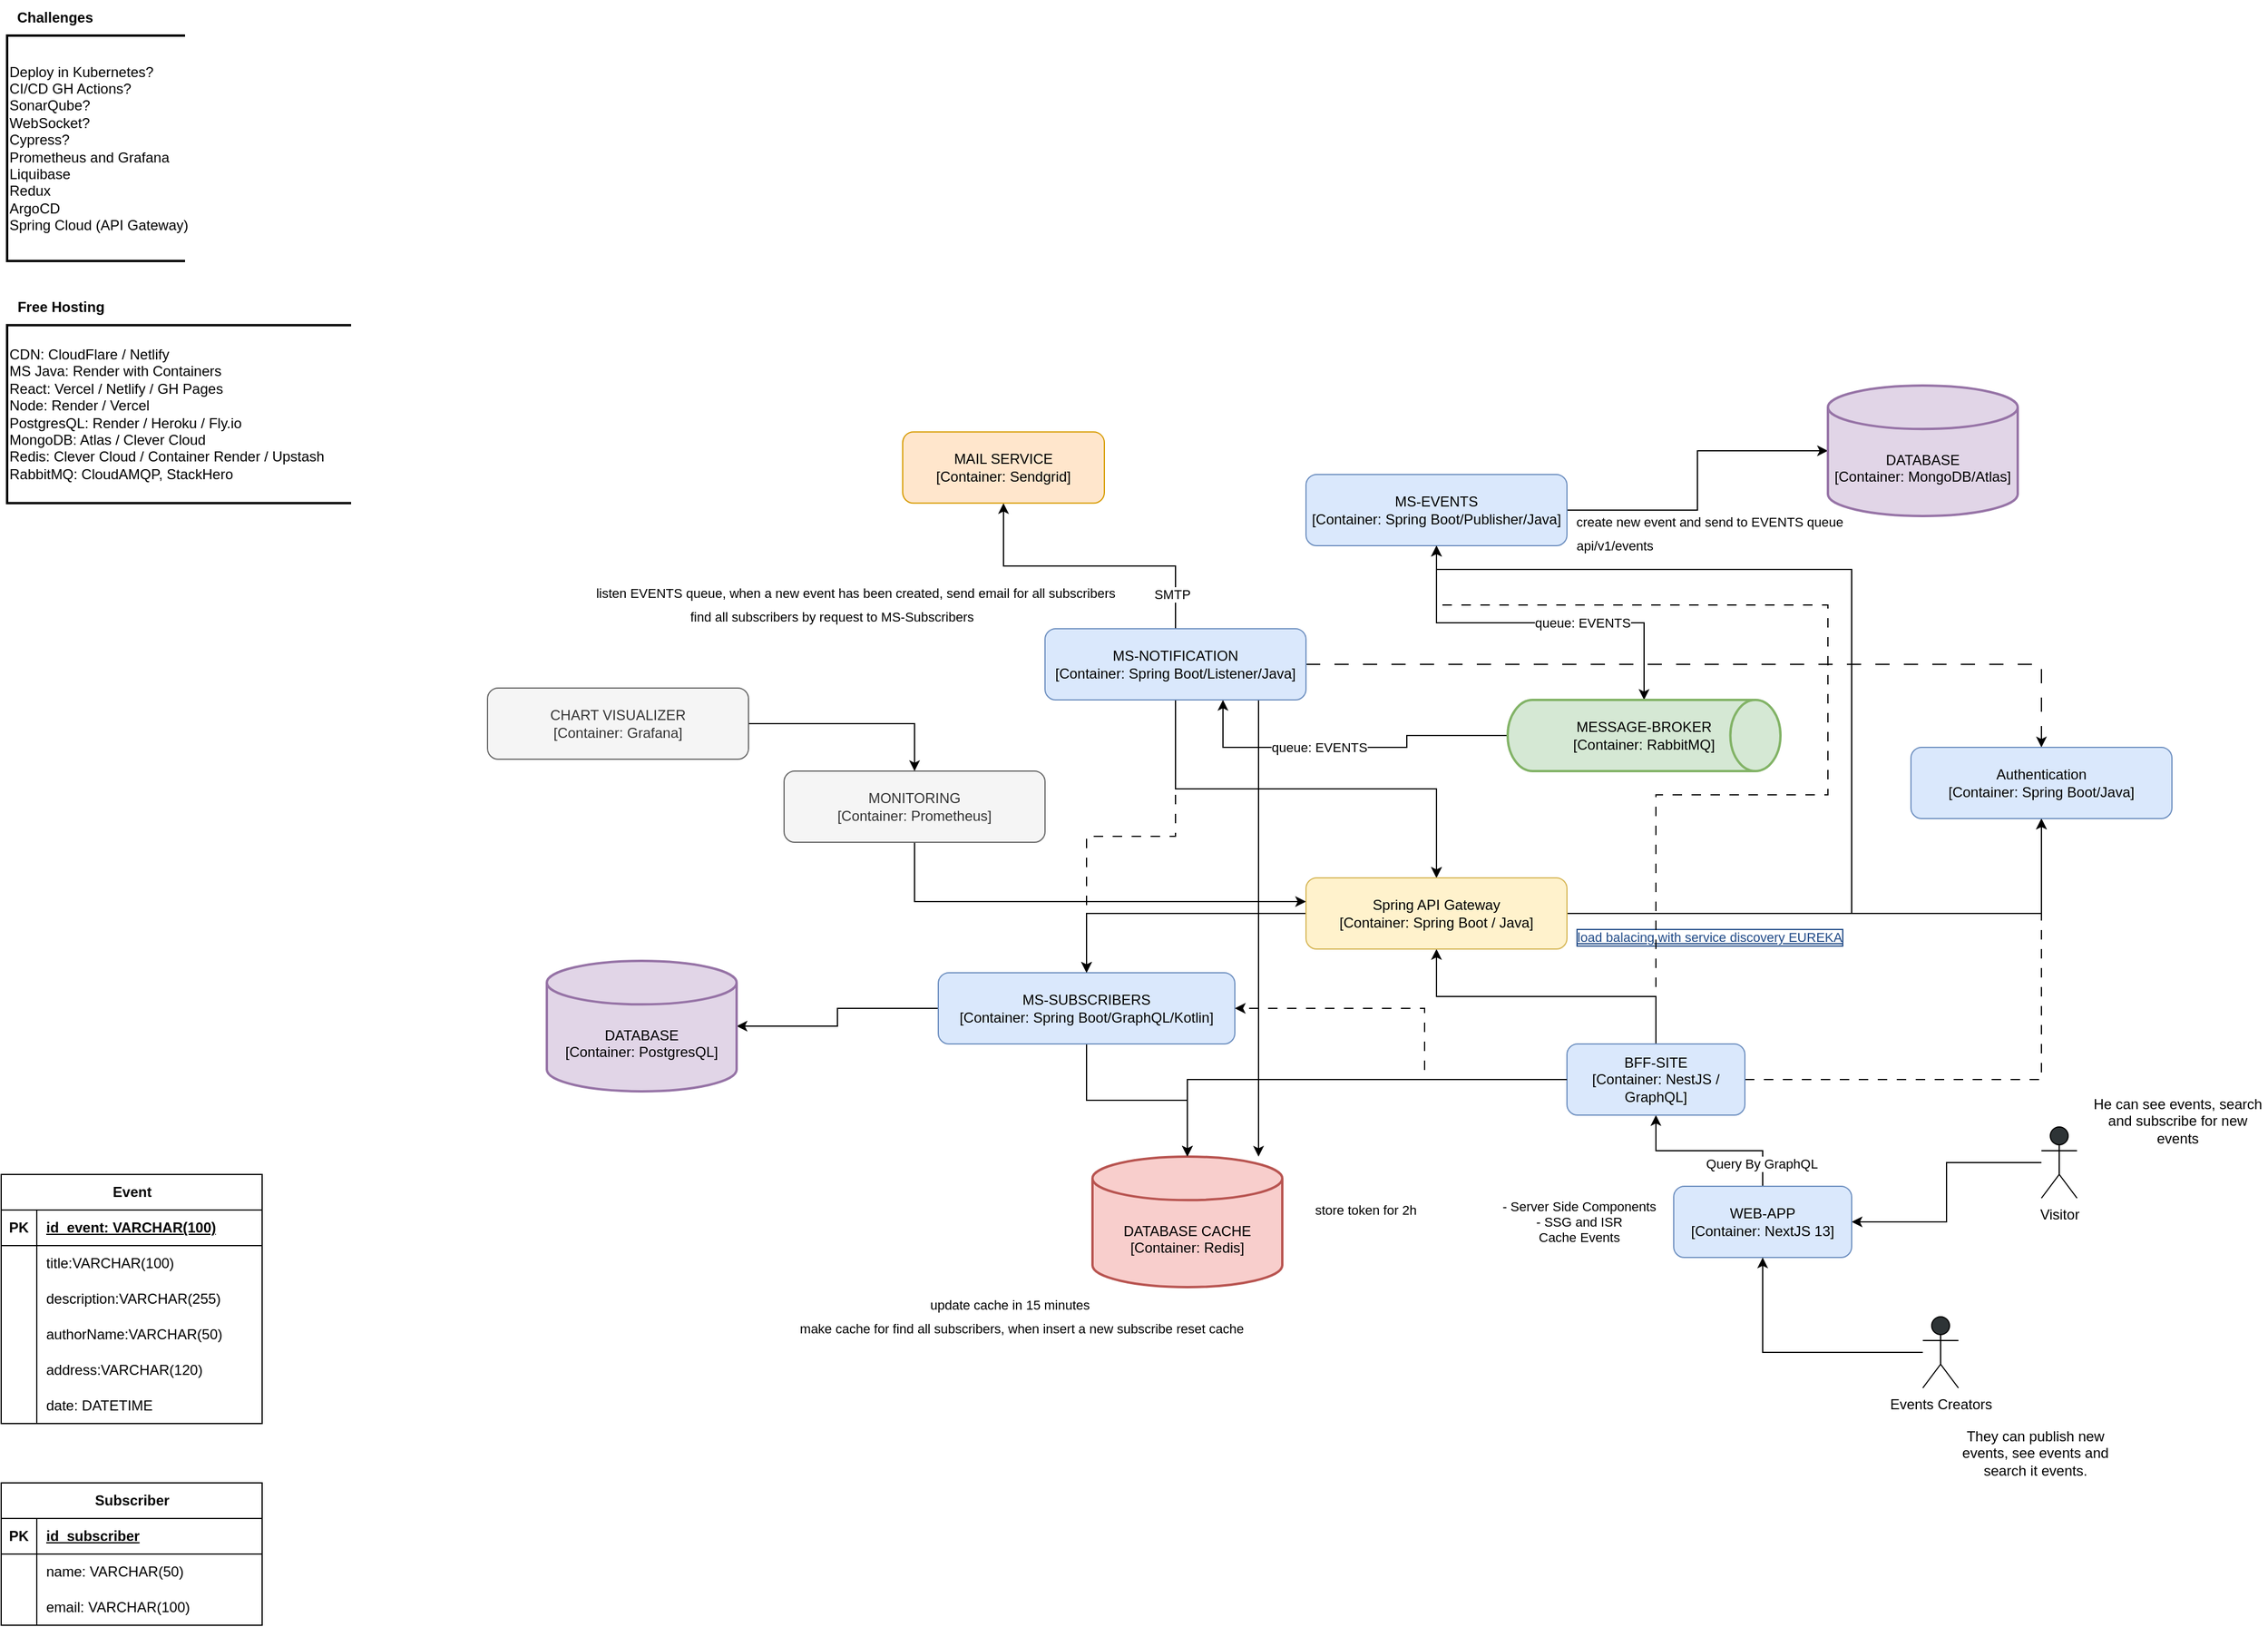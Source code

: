 <mxfile version="21.7.4" type="device">
  <diagram name="Page-1" id="Nvw-fH8N6yBZYuRORogQ">
    <mxGraphModel dx="2222" dy="1895" grid="1" gridSize="10" guides="1" tooltips="1" connect="1" arrows="1" fold="1" page="1" pageScale="1" pageWidth="850" pageHeight="1100" math="0" shadow="0">
      <root>
        <mxCell id="0" />
        <mxCell id="1" parent="0" />
        <mxCell id="oU8Lm_ThaK-Rqj6EPYa6-28" style="edgeStyle=orthogonalEdgeStyle;rounded=0;orthogonalLoop=1;jettySize=auto;html=1;" parent="1" source="oU8Lm_ThaK-Rqj6EPYa6-3" target="oU8Lm_ThaK-Rqj6EPYa6-27" edge="1">
          <mxGeometry relative="1" as="geometry" />
        </mxCell>
        <mxCell id="oU8Lm_ThaK-Rqj6EPYa6-30" value="SMTP" style="edgeLabel;html=1;align=center;verticalAlign=middle;resizable=0;points=[];" parent="oU8Lm_ThaK-Rqj6EPYa6-28" vertex="1" connectable="0">
          <mxGeometry x="-0.273" y="2" relative="1" as="geometry">
            <mxPoint x="35" y="22" as="offset" />
          </mxGeometry>
        </mxCell>
        <mxCell id="oU8Lm_ThaK-Rqj6EPYa6-140" style="edgeStyle=orthogonalEdgeStyle;rounded=0;orthogonalLoop=1;jettySize=auto;html=1;startArrow=classic;startFill=1;endArrow=none;endFill=0;" parent="1" source="oU8Lm_ThaK-Rqj6EPYa6-3" target="oU8Lm_ThaK-Rqj6EPYa6-138" edge="1">
          <mxGeometry relative="1" as="geometry">
            <Array as="points">
              <mxPoint x="210" y="320" />
              <mxPoint x="365" y="320" />
              <mxPoint x="365" y="310" />
            </Array>
          </mxGeometry>
        </mxCell>
        <mxCell id="7V_RF6NI9hiy3fng0tuY-4" style="edgeStyle=orthogonalEdgeStyle;rounded=0;orthogonalLoop=1;jettySize=auto;html=1;" parent="1" source="oU8Lm_ThaK-Rqj6EPYa6-3" target="7V_RF6NI9hiy3fng0tuY-1" edge="1">
          <mxGeometry relative="1" as="geometry" />
        </mxCell>
        <mxCell id="7V_RF6NI9hiy3fng0tuY-17" style="edgeStyle=orthogonalEdgeStyle;rounded=0;orthogonalLoop=1;jettySize=auto;html=1;dashed=1;dashPattern=8 8;" parent="1" source="oU8Lm_ThaK-Rqj6EPYa6-3" target="oU8Lm_ThaK-Rqj6EPYa6-7" edge="1">
          <mxGeometry relative="1" as="geometry" />
        </mxCell>
        <mxCell id="6SGfE8X3X8dvrHxqGl__-2" style="edgeStyle=orthogonalEdgeStyle;rounded=0;orthogonalLoop=1;jettySize=auto;html=1;" edge="1" parent="1" source="oU8Lm_ThaK-Rqj6EPYa6-3" target="oU8Lm_ThaK-Rqj6EPYa6-142">
          <mxGeometry relative="1" as="geometry">
            <Array as="points">
              <mxPoint x="240" y="550" />
              <mxPoint x="240" y="550" />
            </Array>
          </mxGeometry>
        </mxCell>
        <mxCell id="6SGfE8X3X8dvrHxqGl__-3" style="edgeStyle=orthogonalEdgeStyle;rounded=0;orthogonalLoop=1;jettySize=auto;html=1;dashed=1;dashPattern=12 12;" edge="1" parent="1" source="oU8Lm_ThaK-Rqj6EPYa6-3" target="7V_RF6NI9hiy3fng0tuY-12">
          <mxGeometry relative="1" as="geometry" />
        </mxCell>
        <mxCell id="6SGfE8X3X8dvrHxqGl__-4" style="edgeStyle=orthogonalEdgeStyle;rounded=0;orthogonalLoop=1;jettySize=auto;html=1;" edge="1" parent="1" source="oU8Lm_ThaK-Rqj6EPYa6-3" target="7V_RF6NI9hiy3fng0tuY-1">
          <mxGeometry relative="1" as="geometry" />
        </mxCell>
        <mxCell id="oU8Lm_ThaK-Rqj6EPYa6-3" value="&lt;div&gt;MS-NOTIFICATION&lt;/div&gt;[Container: Spring Boot/Listener/Java]" style="rounded=1;whiteSpace=wrap;html=1;fillColor=#dae8fc;strokeColor=#6c8ebf;" parent="1" vertex="1">
          <mxGeometry x="60" y="220" width="220" height="60" as="geometry" />
        </mxCell>
        <mxCell id="oU8Lm_ThaK-Rqj6EPYa6-19" value="" style="edgeStyle=orthogonalEdgeStyle;rounded=0;orthogonalLoop=1;jettySize=auto;html=1;" parent="1" source="oU8Lm_ThaK-Rqj6EPYa6-7" target="oU8Lm_ThaK-Rqj6EPYa6-142" edge="1">
          <mxGeometry relative="1" as="geometry">
            <mxPoint x="35" y="690" as="targetPoint" />
          </mxGeometry>
        </mxCell>
        <mxCell id="oU8Lm_ThaK-Rqj6EPYa6-61" style="edgeStyle=orthogonalEdgeStyle;rounded=0;orthogonalLoop=1;jettySize=auto;html=1;" parent="1" source="oU8Lm_ThaK-Rqj6EPYa6-7" target="oU8Lm_ThaK-Rqj6EPYa6-137" edge="1">
          <mxGeometry relative="1" as="geometry">
            <mxPoint x="-110" y="490" as="targetPoint" />
          </mxGeometry>
        </mxCell>
        <mxCell id="oU8Lm_ThaK-Rqj6EPYa6-7" value="&lt;div&gt;MS-SUBSCRIBERS&lt;br&gt;[Container: Spring Boot/GraphQL/Kotlin]&lt;br&gt;&lt;/div&gt;" style="rounded=1;whiteSpace=wrap;html=1;fillColor=#dae8fc;strokeColor=#6c8ebf;" parent="1" vertex="1">
          <mxGeometry x="-30" y="510" width="250" height="60" as="geometry" />
        </mxCell>
        <mxCell id="oU8Lm_ThaK-Rqj6EPYa6-10" style="edgeStyle=orthogonalEdgeStyle;rounded=0;orthogonalLoop=1;jettySize=auto;html=1;" parent="1" source="oU8Lm_ThaK-Rqj6EPYa6-8" target="oU8Lm_ThaK-Rqj6EPYa6-138" edge="1">
          <mxGeometry relative="1" as="geometry">
            <mxPoint x="520" y="300" as="targetPoint" />
          </mxGeometry>
        </mxCell>
        <mxCell id="oU8Lm_ThaK-Rqj6EPYa6-14" value="queue: EVENTS" style="edgeLabel;html=1;align=center;verticalAlign=middle;resizable=0;points=[];" parent="oU8Lm_ThaK-Rqj6EPYa6-10" vertex="1" connectable="0">
          <mxGeometry x="0.23" relative="1" as="geometry">
            <mxPoint as="offset" />
          </mxGeometry>
        </mxCell>
        <mxCell id="oU8Lm_ThaK-Rqj6EPYa6-15" value="queue: EVENTS" style="edgeLabel;html=1;align=center;verticalAlign=middle;resizable=0;points=[];" parent="oU8Lm_ThaK-Rqj6EPYa6-10" vertex="1" connectable="0">
          <mxGeometry x="0.23" relative="1" as="geometry">
            <mxPoint x="-222" y="105" as="offset" />
          </mxGeometry>
        </mxCell>
        <mxCell id="oU8Lm_ThaK-Rqj6EPYa6-33" value="create new event and send to EVENTS queue" style="edgeLabel;html=1;align=center;verticalAlign=middle;resizable=0;points=[];" parent="oU8Lm_ThaK-Rqj6EPYa6-10" vertex="1" connectable="0">
          <mxGeometry x="0.23" relative="1" as="geometry">
            <mxPoint x="107" y="-85" as="offset" />
          </mxGeometry>
        </mxCell>
        <mxCell id="oU8Lm_ThaK-Rqj6EPYa6-34" value="listen EVENTS queue, when a new event has been created, send email for all subscribers" style="edgeLabel;html=1;align=center;verticalAlign=middle;resizable=0;points=[];" parent="oU8Lm_ThaK-Rqj6EPYa6-10" vertex="1" connectable="0">
          <mxGeometry x="0.23" relative="1" as="geometry">
            <mxPoint x="-613" y="-25" as="offset" />
          </mxGeometry>
        </mxCell>
        <mxCell id="oU8Lm_ThaK-Rqj6EPYa6-36" value="find all subscribers by request to MS-Subscribers" style="edgeLabel;html=1;align=center;verticalAlign=middle;resizable=0;points=[];" parent="oU8Lm_ThaK-Rqj6EPYa6-10" vertex="1" connectable="0">
          <mxGeometry x="0.23" relative="1" as="geometry">
            <mxPoint x="-633" y="-5" as="offset" />
          </mxGeometry>
        </mxCell>
        <mxCell id="oU8Lm_ThaK-Rqj6EPYa6-47" value="make cache for find all subscribers, when insert a new subscribe reset cache" style="edgeLabel;html=1;align=center;verticalAlign=middle;resizable=0;points=[];" parent="oU8Lm_ThaK-Rqj6EPYa6-10" vertex="1" connectable="0">
          <mxGeometry x="0.23" relative="1" as="geometry">
            <mxPoint x="-473" y="595" as="offset" />
          </mxGeometry>
        </mxCell>
        <mxCell id="oU8Lm_ThaK-Rqj6EPYa6-58" value="update cache in 15 minutes" style="edgeLabel;html=1;align=center;verticalAlign=middle;resizable=0;points=[];" parent="oU8Lm_ThaK-Rqj6EPYa6-10" vertex="1" connectable="0">
          <mxGeometry x="0.23" relative="1" as="geometry">
            <mxPoint x="-483" y="575" as="offset" />
          </mxGeometry>
        </mxCell>
        <mxCell id="oU8Lm_ThaK-Rqj6EPYa6-59" value="&lt;div&gt;- Server Side Components&lt;br&gt;&lt;/div&gt;&lt;div&gt;- SSG and ISR&lt;/div&gt;&lt;div&gt;Cache Events&lt;br&gt;&lt;/div&gt;" style="edgeLabel;html=1;align=center;verticalAlign=middle;resizable=0;points=[];" parent="oU8Lm_ThaK-Rqj6EPYa6-10" vertex="1" connectable="0">
          <mxGeometry x="0.23" relative="1" as="geometry">
            <mxPoint x="-3" y="505" as="offset" />
          </mxGeometry>
        </mxCell>
        <mxCell id="YwRcRWha-R9oiYMAy1k7-18" value="api/v1/events" style="edgeLabel;html=1;align=center;verticalAlign=middle;resizable=0;points=[];" parent="oU8Lm_ThaK-Rqj6EPYa6-10" vertex="1" connectable="0">
          <mxGeometry x="0.23" relative="1" as="geometry">
            <mxPoint x="27" y="-65" as="offset" />
          </mxGeometry>
        </mxCell>
        <mxCell id="7V_RF6NI9hiy3fng0tuY-10" value="store token for 2h" style="edgeLabel;html=1;align=center;verticalAlign=middle;resizable=0;points=[];" parent="oU8Lm_ThaK-Rqj6EPYa6-10" vertex="1" connectable="0">
          <mxGeometry x="0.23" relative="1" as="geometry">
            <mxPoint x="-183" y="495" as="offset" />
          </mxGeometry>
        </mxCell>
        <mxCell id="7V_RF6NI9hiy3fng0tuY-11" value="load balacing with service discovery EUREKA" style="edgeLabel;html=1;align=center;verticalAlign=middle;resizable=0;points=[];fontStyle=4;fontColor=#204a87;labelBorderColor=#204a87;" parent="oU8Lm_ThaK-Rqj6EPYa6-10" vertex="1" connectable="0">
          <mxGeometry x="0.23" relative="1" as="geometry">
            <mxPoint x="107" y="265" as="offset" />
          </mxGeometry>
        </mxCell>
        <mxCell id="oU8Lm_ThaK-Rqj6EPYa6-132" style="edgeStyle=orthogonalEdgeStyle;rounded=0;orthogonalLoop=1;jettySize=auto;html=1;" parent="1" source="oU8Lm_ThaK-Rqj6EPYa6-8" target="oU8Lm_ThaK-Rqj6EPYa6-141" edge="1">
          <mxGeometry relative="1" as="geometry">
            <mxPoint x="590" y="70" as="targetPoint" />
          </mxGeometry>
        </mxCell>
        <mxCell id="oU8Lm_ThaK-Rqj6EPYa6-8" value="&lt;div&gt;MS-EVENTS&lt;br&gt;[Container: Spring Boot/Publisher/Java]&lt;/div&gt;" style="rounded=1;whiteSpace=wrap;html=1;fillColor=#dae8fc;strokeColor=#6c8ebf;" parent="1" vertex="1">
          <mxGeometry x="280" y="90" width="220" height="60" as="geometry" />
        </mxCell>
        <mxCell id="oU8Lm_ThaK-Rqj6EPYa6-22" style="edgeStyle=orthogonalEdgeStyle;rounded=0;orthogonalLoop=1;jettySize=auto;html=1;" parent="1" source="oU8Lm_ThaK-Rqj6EPYa6-20" target="oU8Lm_ThaK-Rqj6EPYa6-21" edge="1">
          <mxGeometry relative="1" as="geometry" />
        </mxCell>
        <mxCell id="oU8Lm_ThaK-Rqj6EPYa6-20" value="Visitor" style="shape=umlActor;verticalLabelPosition=bottom;verticalAlign=top;html=1;outlineConnect=0;gradientColor=none;fillColor=#2e3436;" parent="1" vertex="1">
          <mxGeometry x="900" y="640" width="30" height="60" as="geometry" />
        </mxCell>
        <mxCell id="MCH0ZDdTPBwpRDTx_ynC-2" style="edgeStyle=orthogonalEdgeStyle;rounded=0;orthogonalLoop=1;jettySize=auto;html=1;" parent="1" source="oU8Lm_ThaK-Rqj6EPYa6-21" target="MCH0ZDdTPBwpRDTx_ynC-1" edge="1">
          <mxGeometry relative="1" as="geometry" />
        </mxCell>
        <mxCell id="MCH0ZDdTPBwpRDTx_ynC-3" value="Query By GraphQL" style="edgeLabel;html=1;align=center;verticalAlign=middle;resizable=0;points=[];" parent="MCH0ZDdTPBwpRDTx_ynC-2" vertex="1" connectable="0">
          <mxGeometry x="-0.58" y="-1" relative="1" as="geometry">
            <mxPoint y="12" as="offset" />
          </mxGeometry>
        </mxCell>
        <mxCell id="oU8Lm_ThaK-Rqj6EPYa6-21" value="WEB-APP&lt;br&gt;[Container: NextJS 13]" style="rounded=1;whiteSpace=wrap;html=1;fillColor=#dae8fc;strokeColor=#6c8ebf;" parent="1" vertex="1">
          <mxGeometry x="590" y="690" width="150" height="60" as="geometry" />
        </mxCell>
        <mxCell id="oU8Lm_ThaK-Rqj6EPYa6-27" value="&lt;div&gt;MAIL SERVICE&lt;br&gt;&lt;/div&gt;[Container: Sendgrid]" style="rounded=1;whiteSpace=wrap;html=1;fillColor=#ffe6cc;strokeColor=#d79b00;" parent="1" vertex="1">
          <mxGeometry x="-60" y="54.17" width="170" height="60" as="geometry" />
        </mxCell>
        <mxCell id="oU8Lm_ThaK-Rqj6EPYa6-72" value="Event" style="shape=table;startSize=30;container=1;collapsible=1;childLayout=tableLayout;fixedRows=1;rowLines=0;fontStyle=1;align=center;resizeLast=1;html=1;" parent="1" vertex="1">
          <mxGeometry x="-820" y="680" width="220" height="210" as="geometry" />
        </mxCell>
        <mxCell id="oU8Lm_ThaK-Rqj6EPYa6-73" value="" style="shape=tableRow;horizontal=0;startSize=0;swimlaneHead=0;swimlaneBody=0;fillColor=none;collapsible=0;dropTarget=0;points=[[0,0.5],[1,0.5]];portConstraint=eastwest;top=0;left=0;right=0;bottom=1;" parent="oU8Lm_ThaK-Rqj6EPYa6-72" vertex="1">
          <mxGeometry y="30" width="220" height="30" as="geometry" />
        </mxCell>
        <mxCell id="oU8Lm_ThaK-Rqj6EPYa6-74" value="PK" style="shape=partialRectangle;connectable=0;fillColor=none;top=0;left=0;bottom=0;right=0;fontStyle=1;overflow=hidden;whiteSpace=wrap;html=1;" parent="oU8Lm_ThaK-Rqj6EPYa6-73" vertex="1">
          <mxGeometry width="30" height="30" as="geometry">
            <mxRectangle width="30" height="30" as="alternateBounds" />
          </mxGeometry>
        </mxCell>
        <mxCell id="oU8Lm_ThaK-Rqj6EPYa6-75" value="id_event: VARCHAR(100)" style="shape=partialRectangle;connectable=0;fillColor=none;top=0;left=0;bottom=0;right=0;align=left;spacingLeft=6;fontStyle=5;overflow=hidden;whiteSpace=wrap;html=1;" parent="oU8Lm_ThaK-Rqj6EPYa6-73" vertex="1">
          <mxGeometry x="30" width="190" height="30" as="geometry">
            <mxRectangle width="190" height="30" as="alternateBounds" />
          </mxGeometry>
        </mxCell>
        <mxCell id="oU8Lm_ThaK-Rqj6EPYa6-76" value="" style="shape=tableRow;horizontal=0;startSize=0;swimlaneHead=0;swimlaneBody=0;fillColor=none;collapsible=0;dropTarget=0;points=[[0,0.5],[1,0.5]];portConstraint=eastwest;top=0;left=0;right=0;bottom=0;" parent="oU8Lm_ThaK-Rqj6EPYa6-72" vertex="1">
          <mxGeometry y="60" width="220" height="30" as="geometry" />
        </mxCell>
        <mxCell id="oU8Lm_ThaK-Rqj6EPYa6-77" value="" style="shape=partialRectangle;connectable=0;fillColor=none;top=0;left=0;bottom=0;right=0;editable=1;overflow=hidden;whiteSpace=wrap;html=1;" parent="oU8Lm_ThaK-Rqj6EPYa6-76" vertex="1">
          <mxGeometry width="30" height="30" as="geometry">
            <mxRectangle width="30" height="30" as="alternateBounds" />
          </mxGeometry>
        </mxCell>
        <mxCell id="oU8Lm_ThaK-Rqj6EPYa6-78" value="title:VARCHAR(100)" style="shape=partialRectangle;connectable=0;fillColor=none;top=0;left=0;bottom=0;right=0;align=left;spacingLeft=6;overflow=hidden;whiteSpace=wrap;html=1;" parent="oU8Lm_ThaK-Rqj6EPYa6-76" vertex="1">
          <mxGeometry x="30" width="190" height="30" as="geometry">
            <mxRectangle width="190" height="30" as="alternateBounds" />
          </mxGeometry>
        </mxCell>
        <mxCell id="oU8Lm_ThaK-Rqj6EPYa6-79" value="" style="shape=tableRow;horizontal=0;startSize=0;swimlaneHead=0;swimlaneBody=0;fillColor=none;collapsible=0;dropTarget=0;points=[[0,0.5],[1,0.5]];portConstraint=eastwest;top=0;left=0;right=0;bottom=0;" parent="oU8Lm_ThaK-Rqj6EPYa6-72" vertex="1">
          <mxGeometry y="90" width="220" height="30" as="geometry" />
        </mxCell>
        <mxCell id="oU8Lm_ThaK-Rqj6EPYa6-80" value="" style="shape=partialRectangle;connectable=0;fillColor=none;top=0;left=0;bottom=0;right=0;editable=1;overflow=hidden;whiteSpace=wrap;html=1;" parent="oU8Lm_ThaK-Rqj6EPYa6-79" vertex="1">
          <mxGeometry width="30" height="30" as="geometry">
            <mxRectangle width="30" height="30" as="alternateBounds" />
          </mxGeometry>
        </mxCell>
        <mxCell id="oU8Lm_ThaK-Rqj6EPYa6-81" value="description:VARCHAR(255)" style="shape=partialRectangle;connectable=0;fillColor=none;top=0;left=0;bottom=0;right=0;align=left;spacingLeft=6;overflow=hidden;whiteSpace=wrap;html=1;" parent="oU8Lm_ThaK-Rqj6EPYa6-79" vertex="1">
          <mxGeometry x="30" width="190" height="30" as="geometry">
            <mxRectangle width="190" height="30" as="alternateBounds" />
          </mxGeometry>
        </mxCell>
        <mxCell id="oU8Lm_ThaK-Rqj6EPYa6-82" value="" style="shape=tableRow;horizontal=0;startSize=0;swimlaneHead=0;swimlaneBody=0;fillColor=none;collapsible=0;dropTarget=0;points=[[0,0.5],[1,0.5]];portConstraint=eastwest;top=0;left=0;right=0;bottom=0;" parent="oU8Lm_ThaK-Rqj6EPYa6-72" vertex="1">
          <mxGeometry y="120" width="220" height="30" as="geometry" />
        </mxCell>
        <mxCell id="oU8Lm_ThaK-Rqj6EPYa6-83" value="" style="shape=partialRectangle;connectable=0;fillColor=none;top=0;left=0;bottom=0;right=0;editable=1;overflow=hidden;whiteSpace=wrap;html=1;" parent="oU8Lm_ThaK-Rqj6EPYa6-82" vertex="1">
          <mxGeometry width="30" height="30" as="geometry">
            <mxRectangle width="30" height="30" as="alternateBounds" />
          </mxGeometry>
        </mxCell>
        <mxCell id="oU8Lm_ThaK-Rqj6EPYa6-84" value="authorName:VARCHAR(50)" style="shape=partialRectangle;connectable=0;fillColor=none;top=0;left=0;bottom=0;right=0;align=left;spacingLeft=6;overflow=hidden;whiteSpace=wrap;html=1;" parent="oU8Lm_ThaK-Rqj6EPYa6-82" vertex="1">
          <mxGeometry x="30" width="190" height="30" as="geometry">
            <mxRectangle width="190" height="30" as="alternateBounds" />
          </mxGeometry>
        </mxCell>
        <mxCell id="oU8Lm_ThaK-Rqj6EPYa6-98" value="" style="shape=tableRow;horizontal=0;startSize=0;swimlaneHead=0;swimlaneBody=0;fillColor=none;collapsible=0;dropTarget=0;points=[[0,0.5],[1,0.5]];portConstraint=eastwest;top=0;left=0;right=0;bottom=0;" parent="oU8Lm_ThaK-Rqj6EPYa6-72" vertex="1">
          <mxGeometry y="150" width="220" height="30" as="geometry" />
        </mxCell>
        <mxCell id="oU8Lm_ThaK-Rqj6EPYa6-99" value="" style="shape=partialRectangle;connectable=0;fillColor=none;top=0;left=0;bottom=0;right=0;editable=1;overflow=hidden;whiteSpace=wrap;html=1;" parent="oU8Lm_ThaK-Rqj6EPYa6-98" vertex="1">
          <mxGeometry width="30" height="30" as="geometry">
            <mxRectangle width="30" height="30" as="alternateBounds" />
          </mxGeometry>
        </mxCell>
        <mxCell id="oU8Lm_ThaK-Rqj6EPYa6-100" value="address:VARCHAR(120)" style="shape=partialRectangle;connectable=0;fillColor=none;top=0;left=0;bottom=0;right=0;align=left;spacingLeft=6;overflow=hidden;whiteSpace=wrap;html=1;" parent="oU8Lm_ThaK-Rqj6EPYa6-98" vertex="1">
          <mxGeometry x="30" width="190" height="30" as="geometry">
            <mxRectangle width="190" height="30" as="alternateBounds" />
          </mxGeometry>
        </mxCell>
        <mxCell id="oU8Lm_ThaK-Rqj6EPYa6-104" value="" style="shape=tableRow;horizontal=0;startSize=0;swimlaneHead=0;swimlaneBody=0;fillColor=none;collapsible=0;dropTarget=0;points=[[0,0.5],[1,0.5]];portConstraint=eastwest;top=0;left=0;right=0;bottom=0;" parent="oU8Lm_ThaK-Rqj6EPYa6-72" vertex="1">
          <mxGeometry y="180" width="220" height="30" as="geometry" />
        </mxCell>
        <mxCell id="oU8Lm_ThaK-Rqj6EPYa6-105" value="" style="shape=partialRectangle;connectable=0;fillColor=none;top=0;left=0;bottom=0;right=0;editable=1;overflow=hidden;whiteSpace=wrap;html=1;" parent="oU8Lm_ThaK-Rqj6EPYa6-104" vertex="1">
          <mxGeometry width="30" height="30" as="geometry">
            <mxRectangle width="30" height="30" as="alternateBounds" />
          </mxGeometry>
        </mxCell>
        <mxCell id="oU8Lm_ThaK-Rqj6EPYa6-106" value="date: DATETIME" style="shape=partialRectangle;connectable=0;fillColor=none;top=0;left=0;bottom=0;right=0;align=left;spacingLeft=6;overflow=hidden;whiteSpace=wrap;html=1;" parent="oU8Lm_ThaK-Rqj6EPYa6-104" vertex="1">
          <mxGeometry x="30" width="190" height="30" as="geometry">
            <mxRectangle width="190" height="30" as="alternateBounds" />
          </mxGeometry>
        </mxCell>
        <mxCell id="oU8Lm_ThaK-Rqj6EPYa6-107" value="Subscriber" style="shape=table;startSize=30;container=1;collapsible=1;childLayout=tableLayout;fixedRows=1;rowLines=0;fontStyle=1;align=center;resizeLast=1;html=1;" parent="1" vertex="1">
          <mxGeometry x="-820" y="940" width="220" height="120" as="geometry" />
        </mxCell>
        <mxCell id="oU8Lm_ThaK-Rqj6EPYa6-108" value="" style="shape=tableRow;horizontal=0;startSize=0;swimlaneHead=0;swimlaneBody=0;fillColor=none;collapsible=0;dropTarget=0;points=[[0,0.5],[1,0.5]];portConstraint=eastwest;top=0;left=0;right=0;bottom=1;" parent="oU8Lm_ThaK-Rqj6EPYa6-107" vertex="1">
          <mxGeometry y="30" width="220" height="30" as="geometry" />
        </mxCell>
        <mxCell id="oU8Lm_ThaK-Rqj6EPYa6-109" value="PK" style="shape=partialRectangle;connectable=0;fillColor=none;top=0;left=0;bottom=0;right=0;fontStyle=1;overflow=hidden;whiteSpace=wrap;html=1;" parent="oU8Lm_ThaK-Rqj6EPYa6-108" vertex="1">
          <mxGeometry width="30" height="30" as="geometry">
            <mxRectangle width="30" height="30" as="alternateBounds" />
          </mxGeometry>
        </mxCell>
        <mxCell id="oU8Lm_ThaK-Rqj6EPYa6-110" value="id_subscriber" style="shape=partialRectangle;connectable=0;fillColor=none;top=0;left=0;bottom=0;right=0;align=left;spacingLeft=6;fontStyle=5;overflow=hidden;whiteSpace=wrap;html=1;" parent="oU8Lm_ThaK-Rqj6EPYa6-108" vertex="1">
          <mxGeometry x="30" width="190" height="30" as="geometry">
            <mxRectangle width="190" height="30" as="alternateBounds" />
          </mxGeometry>
        </mxCell>
        <mxCell id="oU8Lm_ThaK-Rqj6EPYa6-111" value="" style="shape=tableRow;horizontal=0;startSize=0;swimlaneHead=0;swimlaneBody=0;fillColor=none;collapsible=0;dropTarget=0;points=[[0,0.5],[1,0.5]];portConstraint=eastwest;top=0;left=0;right=0;bottom=0;" parent="oU8Lm_ThaK-Rqj6EPYa6-107" vertex="1">
          <mxGeometry y="60" width="220" height="30" as="geometry" />
        </mxCell>
        <mxCell id="oU8Lm_ThaK-Rqj6EPYa6-112" value="" style="shape=partialRectangle;connectable=0;fillColor=none;top=0;left=0;bottom=0;right=0;editable=1;overflow=hidden;whiteSpace=wrap;html=1;" parent="oU8Lm_ThaK-Rqj6EPYa6-111" vertex="1">
          <mxGeometry width="30" height="30" as="geometry">
            <mxRectangle width="30" height="30" as="alternateBounds" />
          </mxGeometry>
        </mxCell>
        <mxCell id="oU8Lm_ThaK-Rqj6EPYa6-113" value="name: VARCHAR(50)" style="shape=partialRectangle;connectable=0;fillColor=none;top=0;left=0;bottom=0;right=0;align=left;spacingLeft=6;overflow=hidden;whiteSpace=wrap;html=1;" parent="oU8Lm_ThaK-Rqj6EPYa6-111" vertex="1">
          <mxGeometry x="30" width="190" height="30" as="geometry">
            <mxRectangle width="190" height="30" as="alternateBounds" />
          </mxGeometry>
        </mxCell>
        <mxCell id="oU8Lm_ThaK-Rqj6EPYa6-120" value="" style="shape=tableRow;horizontal=0;startSize=0;swimlaneHead=0;swimlaneBody=0;fillColor=none;collapsible=0;dropTarget=0;points=[[0,0.5],[1,0.5]];portConstraint=eastwest;top=0;left=0;right=0;bottom=0;" parent="oU8Lm_ThaK-Rqj6EPYa6-107" vertex="1">
          <mxGeometry y="90" width="220" height="30" as="geometry" />
        </mxCell>
        <mxCell id="oU8Lm_ThaK-Rqj6EPYa6-121" value="" style="shape=partialRectangle;connectable=0;fillColor=none;top=0;left=0;bottom=0;right=0;editable=1;overflow=hidden;whiteSpace=wrap;html=1;" parent="oU8Lm_ThaK-Rqj6EPYa6-120" vertex="1">
          <mxGeometry width="30" height="30" as="geometry">
            <mxRectangle width="30" height="30" as="alternateBounds" />
          </mxGeometry>
        </mxCell>
        <mxCell id="oU8Lm_ThaK-Rqj6EPYa6-122" value="email: VARCHAR(100)" style="shape=partialRectangle;connectable=0;fillColor=none;top=0;left=0;bottom=0;right=0;align=left;spacingLeft=6;overflow=hidden;whiteSpace=wrap;html=1;" parent="oU8Lm_ThaK-Rqj6EPYa6-120" vertex="1">
          <mxGeometry x="30" width="190" height="30" as="geometry">
            <mxRectangle width="190" height="30" as="alternateBounds" />
          </mxGeometry>
        </mxCell>
        <mxCell id="oU8Lm_ThaK-Rqj6EPYa6-137" value="&lt;br&gt;&lt;br&gt;DATABASE&lt;br&gt;[Container: PostgresQL]" style="strokeWidth=2;html=1;shape=mxgraph.flowchart.database;whiteSpace=wrap;fillColor=#e1d5e7;strokeColor=#9673a6;" parent="1" vertex="1">
          <mxGeometry x="-360" y="500" width="160" height="110" as="geometry" />
        </mxCell>
        <mxCell id="oU8Lm_ThaK-Rqj6EPYa6-138" value="MESSAGE-BROKER&lt;br&gt;[Container: RabbitMQ]" style="strokeWidth=2;html=1;shape=mxgraph.flowchart.direct_data;whiteSpace=wrap;fillColor=#d5e8d4;strokeColor=#82b366;" parent="1" vertex="1">
          <mxGeometry x="450" y="280" width="230" height="60" as="geometry" />
        </mxCell>
        <mxCell id="oU8Lm_ThaK-Rqj6EPYa6-141" value="&lt;br&gt;&lt;br&gt;DATABASE&lt;br&gt;[Container: MongoDB/Atlas]" style="strokeWidth=2;html=1;shape=mxgraph.flowchart.database;whiteSpace=wrap;fillColor=#e1d5e7;strokeColor=#9673a6;" parent="1" vertex="1">
          <mxGeometry x="720" y="15" width="160" height="110" as="geometry" />
        </mxCell>
        <mxCell id="oU8Lm_ThaK-Rqj6EPYa6-142" value="&lt;br&gt;&lt;br&gt;DATABASE CACHE&lt;br&gt;[Container: Redis]" style="strokeWidth=2;html=1;shape=mxgraph.flowchart.database;whiteSpace=wrap;fillColor=#f8cecc;strokeColor=#b85450;" parent="1" vertex="1">
          <mxGeometry x="100" y="665" width="160" height="110" as="geometry" />
        </mxCell>
        <mxCell id="oU8Lm_ThaK-Rqj6EPYa6-172" value="" style="group" parent="1" vertex="1" connectable="0">
          <mxGeometry x="-820" y="-310" width="155" height="220" as="geometry" />
        </mxCell>
        <mxCell id="oU8Lm_ThaK-Rqj6EPYa6-169" value="&lt;div&gt;Deploy in Kubernetes?&lt;/div&gt;&lt;div&gt;CI/CD GH Actions?&lt;br&gt;&lt;/div&gt;&lt;div&gt;SonarQube?&lt;/div&gt;&lt;div&gt;WebSocket?&lt;/div&gt;&lt;div&gt;Cypress?&lt;/div&gt;&lt;div&gt;Prometheus and Grafana&lt;/div&gt;&lt;div&gt;Liquibase&lt;/div&gt;&lt;div&gt;Redux&lt;/div&gt;&lt;div&gt;ArgoCD&lt;/div&gt;&lt;div&gt;Spring Cloud (API Gateway)&lt;br&gt;&lt;/div&gt;" style="strokeWidth=2;html=1;shape=mxgraph.flowchart.annotation_1;align=left;pointerEvents=1;" parent="oU8Lm_ThaK-Rqj6EPYa6-172" vertex="1">
          <mxGeometry x="5" y="30" width="150" height="190" as="geometry" />
        </mxCell>
        <mxCell id="oU8Lm_ThaK-Rqj6EPYa6-170" value="Challenges" style="text;html=1;align=center;verticalAlign=middle;resizable=0;points=[];autosize=1;strokeColor=none;fillColor=none;fontStyle=1" parent="oU8Lm_ThaK-Rqj6EPYa6-172" vertex="1">
          <mxGeometry width="90" height="30" as="geometry" />
        </mxCell>
        <mxCell id="oU8Lm_ThaK-Rqj6EPYa6-173" value="" style="group" parent="1" vertex="1" connectable="0">
          <mxGeometry x="-820" y="-65.83" width="295" height="180" as="geometry" />
        </mxCell>
        <mxCell id="oU8Lm_ThaK-Rqj6EPYa6-164" value="&lt;div&gt;CDN: CloudFlare / Netlify&lt;br&gt;&lt;/div&gt;&lt;div&gt;MS Java: Render with Containers&lt;br&gt;&lt;/div&gt;&lt;div&gt;React: Vercel / Netlify / GH Pages&lt;/div&gt;&lt;div&gt;Node: Render / Vercel&lt;/div&gt;&lt;div&gt;PostgresQL: Render / Heroku / Fly.io&lt;/div&gt;&lt;div&gt;MongoDB: Atlas / Clever Cloud&lt;/div&gt;&lt;div&gt;Redis: Clever Cloud / Container Render / Upstash&lt;/div&gt;&lt;div&gt;RabbitMQ: CloudAMQP, StackHero&lt;br&gt;&lt;/div&gt;" style="strokeWidth=2;html=1;shape=mxgraph.flowchart.annotation_1;align=left;pointerEvents=1;" parent="oU8Lm_ThaK-Rqj6EPYa6-173" vertex="1">
          <mxGeometry x="5" y="30" width="290" height="150" as="geometry" />
        </mxCell>
        <mxCell id="oU8Lm_ThaK-Rqj6EPYa6-171" value="Free Hosting" style="text;html=1;align=center;verticalAlign=middle;resizable=0;points=[];autosize=1;strokeColor=none;fillColor=none;fontStyle=1" parent="oU8Lm_ThaK-Rqj6EPYa6-173" vertex="1">
          <mxGeometry width="100" height="30" as="geometry" />
        </mxCell>
        <mxCell id="7V_RF6NI9hiy3fng0tuY-2" style="edgeStyle=orthogonalEdgeStyle;rounded=0;orthogonalLoop=1;jettySize=auto;html=1;" parent="1" source="MCH0ZDdTPBwpRDTx_ynC-1" target="7V_RF6NI9hiy3fng0tuY-1" edge="1">
          <mxGeometry relative="1" as="geometry" />
        </mxCell>
        <mxCell id="7V_RF6NI9hiy3fng0tuY-16" style="edgeStyle=orthogonalEdgeStyle;rounded=0;orthogonalLoop=1;jettySize=auto;html=1;dashed=1;dashPattern=8 8;" parent="1" source="MCH0ZDdTPBwpRDTx_ynC-1" target="7V_RF6NI9hiy3fng0tuY-12" edge="1">
          <mxGeometry relative="1" as="geometry" />
        </mxCell>
        <mxCell id="7V_RF6NI9hiy3fng0tuY-18" style="edgeStyle=orthogonalEdgeStyle;rounded=0;orthogonalLoop=1;jettySize=auto;html=1;dashed=1;dashPattern=8 8;" parent="1" source="MCH0ZDdTPBwpRDTx_ynC-1" target="oU8Lm_ThaK-Rqj6EPYa6-7" edge="1">
          <mxGeometry relative="1" as="geometry">
            <Array as="points">
              <mxPoint x="380" y="600" />
              <mxPoint x="380" y="540" />
            </Array>
          </mxGeometry>
        </mxCell>
        <mxCell id="7V_RF6NI9hiy3fng0tuY-19" style="edgeStyle=orthogonalEdgeStyle;rounded=0;orthogonalLoop=1;jettySize=auto;html=1;dashed=1;dashPattern=8 8;" parent="1" source="MCH0ZDdTPBwpRDTx_ynC-1" target="oU8Lm_ThaK-Rqj6EPYa6-8" edge="1">
          <mxGeometry relative="1" as="geometry">
            <Array as="points">
              <mxPoint x="575" y="360" />
              <mxPoint x="720" y="360" />
              <mxPoint x="720" y="200" />
              <mxPoint x="390" y="200" />
            </Array>
          </mxGeometry>
        </mxCell>
        <mxCell id="MCH0ZDdTPBwpRDTx_ynC-1" value="BFF-SITE&lt;br&gt;[Container: NestJS / GraphQL]" style="rounded=1;whiteSpace=wrap;html=1;fillColor=#dae8fc;strokeColor=#6c8ebf;" parent="1" vertex="1">
          <mxGeometry x="500" y="570" width="150" height="60" as="geometry" />
        </mxCell>
        <mxCell id="MCH0ZDdTPBwpRDTx_ynC-5" style="edgeStyle=orthogonalEdgeStyle;rounded=0;orthogonalLoop=1;jettySize=auto;html=1;" parent="1" source="MCH0ZDdTPBwpRDTx_ynC-4" target="oU8Lm_ThaK-Rqj6EPYa6-21" edge="1">
          <mxGeometry relative="1" as="geometry" />
        </mxCell>
        <mxCell id="MCH0ZDdTPBwpRDTx_ynC-4" value="Events Creators" style="shape=umlActor;verticalLabelPosition=bottom;verticalAlign=top;html=1;outlineConnect=0;fillColor=#2e3436;" parent="1" vertex="1">
          <mxGeometry x="800" y="800" width="30" height="60" as="geometry" />
        </mxCell>
        <mxCell id="MCH0ZDdTPBwpRDTx_ynC-7" value="He can see events, search and subscribe for new events" style="text;html=1;strokeColor=none;fillColor=none;align=center;verticalAlign=middle;whiteSpace=wrap;rounded=0;" parent="1" vertex="1">
          <mxGeometry x="940" y="620" width="150" height="30" as="geometry" />
        </mxCell>
        <mxCell id="MCH0ZDdTPBwpRDTx_ynC-8" value="They can publish new events, see events and search it events." style="text;html=1;strokeColor=none;fillColor=none;align=center;verticalAlign=middle;whiteSpace=wrap;rounded=0;" parent="1" vertex="1">
          <mxGeometry x="820" y="900" width="150" height="30" as="geometry" />
        </mxCell>
        <mxCell id="7V_RF6NI9hiy3fng0tuY-3" style="edgeStyle=orthogonalEdgeStyle;rounded=0;orthogonalLoop=1;jettySize=auto;html=1;" parent="1" source="7V_RF6NI9hiy3fng0tuY-1" target="oU8Lm_ThaK-Rqj6EPYa6-7" edge="1">
          <mxGeometry relative="1" as="geometry" />
        </mxCell>
        <mxCell id="7V_RF6NI9hiy3fng0tuY-5" style="edgeStyle=orthogonalEdgeStyle;rounded=0;orthogonalLoop=1;jettySize=auto;html=1;" parent="1" source="7V_RF6NI9hiy3fng0tuY-1" target="oU8Lm_ThaK-Rqj6EPYa6-8" edge="1">
          <mxGeometry relative="1" as="geometry">
            <Array as="points">
              <mxPoint x="740" y="460" />
              <mxPoint x="740" y="170" />
              <mxPoint x="390" y="170" />
            </Array>
          </mxGeometry>
        </mxCell>
        <mxCell id="7V_RF6NI9hiy3fng0tuY-9" style="edgeStyle=orthogonalEdgeStyle;rounded=0;orthogonalLoop=1;jettySize=auto;html=1;" parent="1" source="MCH0ZDdTPBwpRDTx_ynC-1" target="oU8Lm_ThaK-Rqj6EPYa6-142" edge="1">
          <mxGeometry relative="1" as="geometry">
            <mxPoint x="400" y="644.7" as="targetPoint" />
          </mxGeometry>
        </mxCell>
        <mxCell id="7V_RF6NI9hiy3fng0tuY-13" style="edgeStyle=orthogonalEdgeStyle;rounded=0;orthogonalLoop=1;jettySize=auto;html=1;" parent="1" source="7V_RF6NI9hiy3fng0tuY-1" target="7V_RF6NI9hiy3fng0tuY-12" edge="1">
          <mxGeometry relative="1" as="geometry" />
        </mxCell>
        <mxCell id="7V_RF6NI9hiy3fng0tuY-1" value="&lt;div&gt;Spring API Gateway&lt;/div&gt;&lt;div&gt;[Container: Spring Boot / Java]&lt;/div&gt;" style="rounded=1;whiteSpace=wrap;html=1;fillColor=#fff2cc;strokeColor=#d6b656;" parent="1" vertex="1">
          <mxGeometry x="280" y="430" width="220" height="60" as="geometry" />
        </mxCell>
        <mxCell id="7V_RF6NI9hiy3fng0tuY-12" value="&lt;div&gt;Authentication&lt;/div&gt;[Container: Spring Boot/Java]" style="rounded=1;whiteSpace=wrap;html=1;fillColor=#dae8fc;strokeColor=#6c8ebf;" parent="1" vertex="1">
          <mxGeometry x="790" y="320" width="220" height="60" as="geometry" />
        </mxCell>
        <mxCell id="7V_RF6NI9hiy3fng0tuY-21" style="edgeStyle=orthogonalEdgeStyle;rounded=0;orthogonalLoop=1;jettySize=auto;html=1;" parent="1" source="7V_RF6NI9hiy3fng0tuY-20" target="7V_RF6NI9hiy3fng0tuY-1" edge="1">
          <mxGeometry relative="1" as="geometry">
            <Array as="points">
              <mxPoint x="-50" y="450" />
            </Array>
          </mxGeometry>
        </mxCell>
        <mxCell id="7V_RF6NI9hiy3fng0tuY-20" value="&lt;div&gt;MONITORING&lt;br&gt;&lt;/div&gt;[Container: Prometheus]" style="rounded=1;whiteSpace=wrap;html=1;fillColor=#f5f5f5;strokeColor=#666666;fontColor=#333333;" parent="1" vertex="1">
          <mxGeometry x="-160" y="340" width="220" height="60" as="geometry" />
        </mxCell>
        <mxCell id="7V_RF6NI9hiy3fng0tuY-23" style="edgeStyle=orthogonalEdgeStyle;rounded=0;orthogonalLoop=1;jettySize=auto;html=1;" parent="1" source="7V_RF6NI9hiy3fng0tuY-22" target="7V_RF6NI9hiy3fng0tuY-20" edge="1">
          <mxGeometry relative="1" as="geometry" />
        </mxCell>
        <mxCell id="7V_RF6NI9hiy3fng0tuY-22" value="&lt;div&gt;CHART VISUALIZER&lt;br&gt;&lt;/div&gt;[Container: Grafana]" style="rounded=1;whiteSpace=wrap;html=1;fillColor=#f5f5f5;strokeColor=#666666;fontColor=#333333;" parent="1" vertex="1">
          <mxGeometry x="-410" y="270" width="220" height="60" as="geometry" />
        </mxCell>
      </root>
    </mxGraphModel>
  </diagram>
</mxfile>
